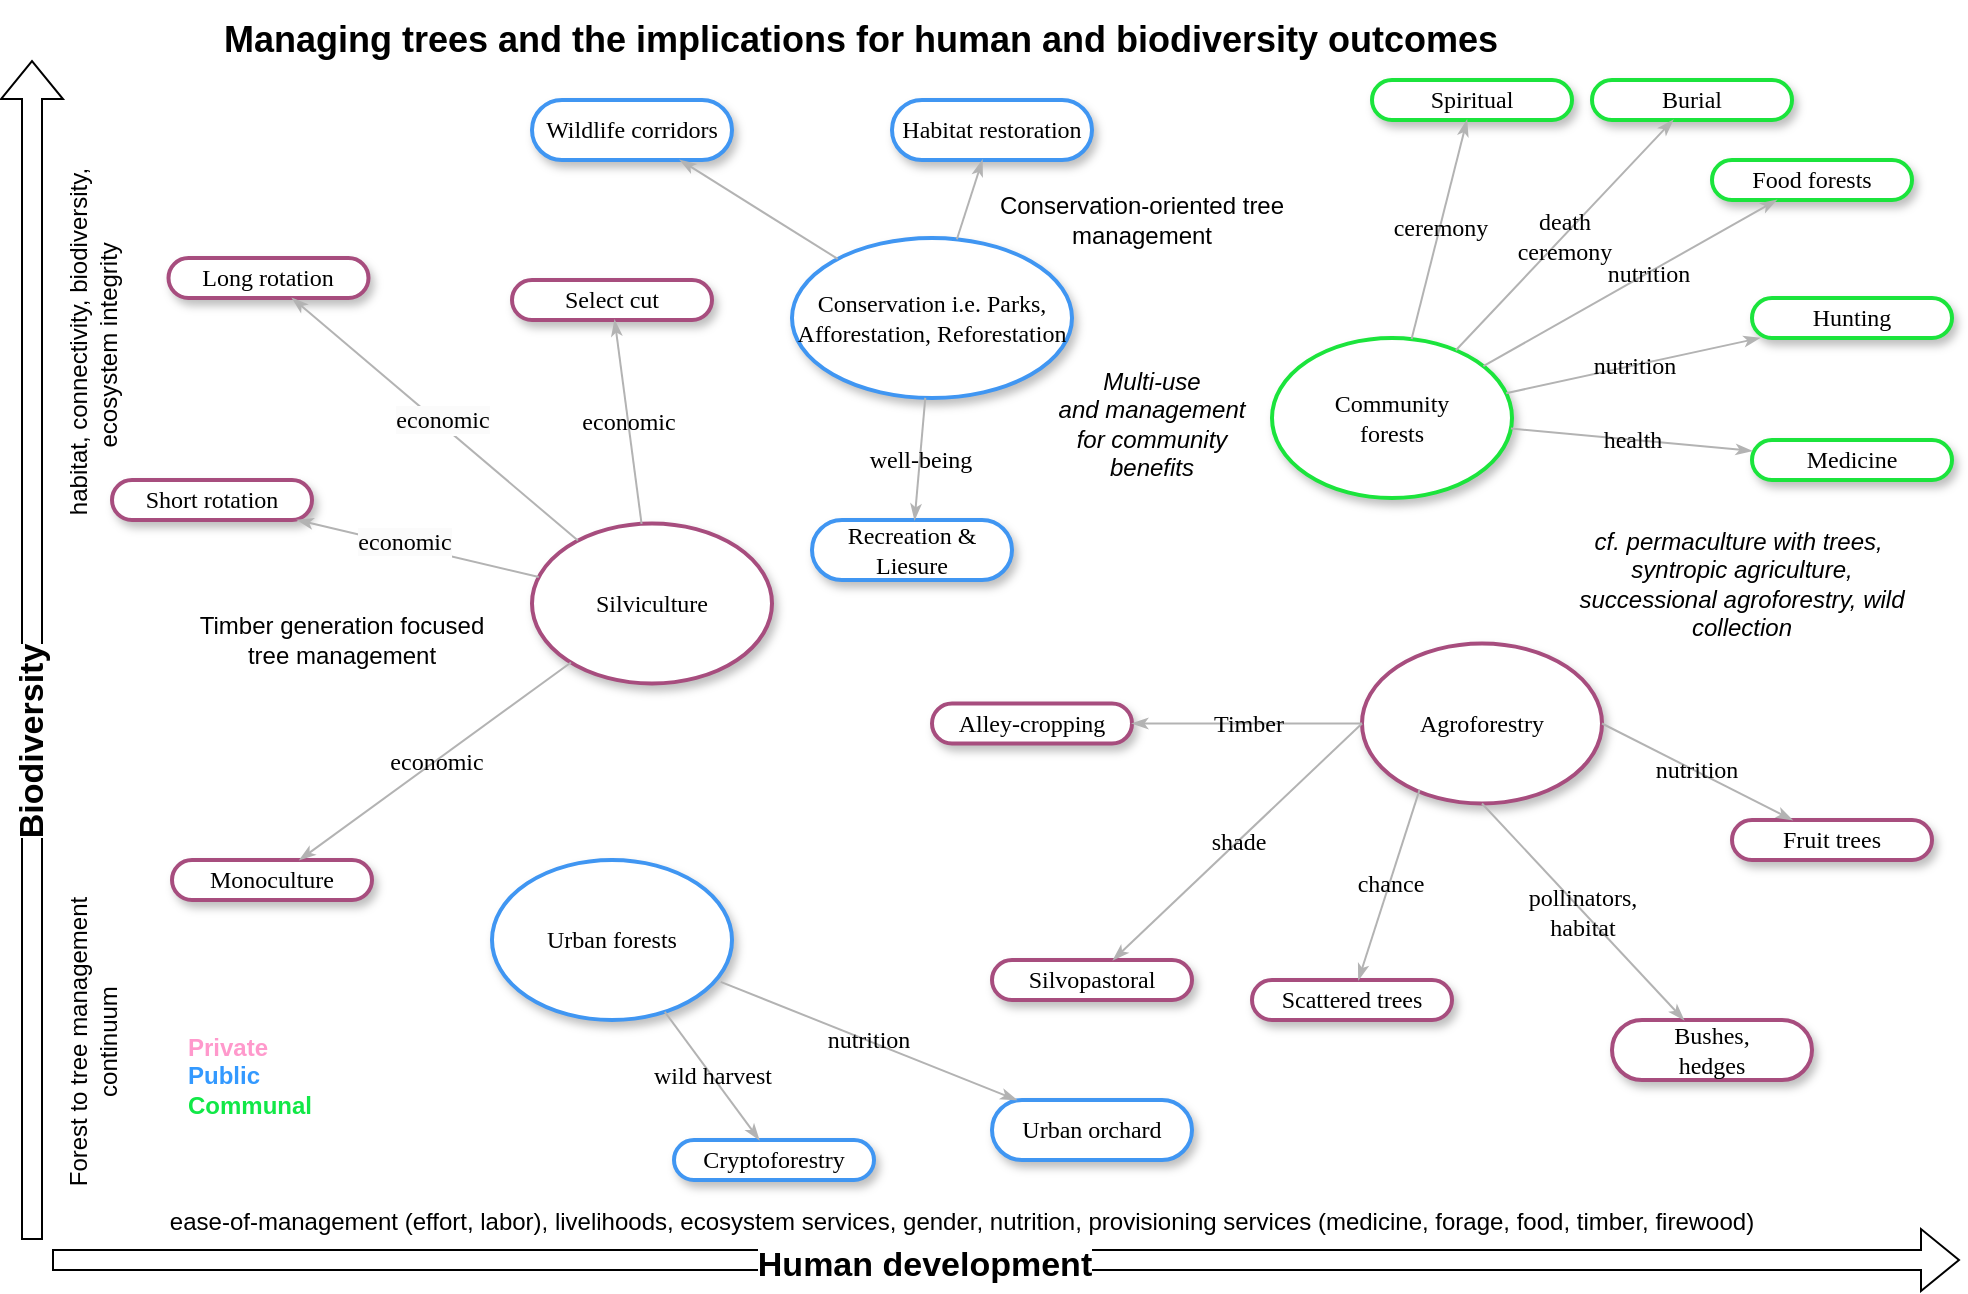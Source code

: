 <mxfile version="24.4.7" type="github">
  <diagram name="Page-1" id="ad52d381-51e7-2e0d-a935-2d0ddd2fd229">
    <mxGraphModel dx="998" dy="644" grid="1" gridSize="10" guides="1" tooltips="1" connect="1" arrows="1" fold="1" page="1" pageScale="1" pageWidth="1100" pageHeight="850" background="none" math="0" shadow="0">
      <root>
        <mxCell id="0" />
        <mxCell id="1" parent="0" />
        <mxCell id="2c924340bb9dbf6c-2" value="Silviculture" style="ellipse;whiteSpace=wrap;html=1;rounded=1;shadow=1;comic=0;labelBackgroundColor=none;strokeWidth=2;fontFamily=Verdana;fontSize=12;align=center;strokeColor=#a74d7e;" parent="1" vertex="1">
          <mxGeometry x="280" y="291.75" width="120" height="80" as="geometry" />
        </mxCell>
        <mxCell id="2c924340bb9dbf6c-3" value="Community &lt;br&gt;forests" style="ellipse;whiteSpace=wrap;html=1;rounded=1;shadow=1;comic=0;labelBackgroundColor=none;strokeWidth=2;fontFamily=Verdana;fontSize=12;align=center;strokeColor=#1be43c;" parent="1" vertex="1">
          <mxGeometry x="650" y="199" width="120" height="80" as="geometry" />
        </mxCell>
        <mxCell id="2c924340bb9dbf6c-5" value="&lt;span&gt;Agroforestry&lt;/span&gt;" style="ellipse;whiteSpace=wrap;html=1;rounded=1;shadow=1;comic=0;labelBackgroundColor=none;strokeWidth=2;fontFamily=Verdana;fontSize=12;align=center;strokeColor=#a74d7e;" parent="1" vertex="1">
          <mxGeometry x="695" y="351.75" width="120" height="80" as="geometry" />
        </mxCell>
        <mxCell id="2c924340bb9dbf6c-8" value="&lt;span&gt;Long rotation&lt;/span&gt;" style="whiteSpace=wrap;html=1;rounded=1;shadow=1;comic=0;labelBackgroundColor=none;strokeWidth=2;fontFamily=Verdana;fontSize=12;align=center;arcSize=50;strokeColor=#a74d7e;" parent="1" vertex="1">
          <mxGeometry x="98.25" y="159" width="100" height="20" as="geometry" />
        </mxCell>
        <mxCell id="2c924340bb9dbf6c-9" value="&lt;span&gt;Short rotation&lt;/span&gt;" style="whiteSpace=wrap;html=1;rounded=1;shadow=1;comic=0;labelBackgroundColor=none;strokeWidth=2;fontFamily=Verdana;fontSize=12;align=center;arcSize=50;strokeColor=#a74d7e;" parent="1" vertex="1">
          <mxGeometry x="70" y="270" width="100" height="20" as="geometry" />
        </mxCell>
        <mxCell id="2c924340bb9dbf6c-10" value="&lt;span&gt;Select cut&lt;/span&gt;" style="whiteSpace=wrap;html=1;rounded=1;shadow=1;comic=0;labelBackgroundColor=none;strokeWidth=2;fontFamily=Verdana;fontSize=12;align=center;arcSize=50;strokeColor=#a74d7e;" parent="1" vertex="1">
          <mxGeometry x="270" y="170" width="100" height="20" as="geometry" />
        </mxCell>
        <mxCell id="2c924340bb9dbf6c-11" value="&lt;span&gt;Spiritual&lt;/span&gt;" style="whiteSpace=wrap;html=1;rounded=1;shadow=1;comic=0;labelBackgroundColor=none;strokeWidth=2;fontFamily=Verdana;fontSize=12;align=center;arcSize=50;strokeColor=#1be43c;" parent="1" vertex="1">
          <mxGeometry x="700" y="70" width="100" height="20" as="geometry" />
        </mxCell>
        <mxCell id="2c924340bb9dbf6c-13" value="&lt;span&gt;Fruit trees&lt;/span&gt;" style="whiteSpace=wrap;html=1;rounded=1;shadow=1;comic=0;labelBackgroundColor=none;strokeWidth=2;fontFamily=Verdana;fontSize=12;align=center;arcSize=50;strokeColor=#a74d7e;" parent="1" vertex="1">
          <mxGeometry x="880" y="440" width="100" height="20" as="geometry" />
        </mxCell>
        <mxCell id="2c924340bb9dbf6c-14" value="&lt;span&gt;Burial&lt;/span&gt;" style="whiteSpace=wrap;html=1;rounded=1;shadow=1;comic=0;labelBackgroundColor=none;strokeWidth=2;fontFamily=Verdana;fontSize=12;align=center;arcSize=50;strokeColor=#1be43c;" parent="1" vertex="1">
          <mxGeometry x="810" y="70" width="100" height="20" as="geometry" />
        </mxCell>
        <mxCell id="2c924340bb9dbf6c-15" value="&lt;span&gt;Food forests&lt;/span&gt;" style="whiteSpace=wrap;html=1;rounded=1;shadow=1;comic=0;labelBackgroundColor=none;strokeWidth=2;fontFamily=Verdana;fontSize=12;align=center;arcSize=50;strokeColor=#1be43c;" parent="1" vertex="1">
          <mxGeometry x="870" y="110" width="100" height="20" as="geometry" />
        </mxCell>
        <mxCell id="2c924340bb9dbf6c-16" value="&lt;span&gt;Hunting&lt;/span&gt;" style="whiteSpace=wrap;html=1;rounded=1;shadow=1;comic=0;labelBackgroundColor=none;strokeWidth=2;fontFamily=Verdana;fontSize=12;align=center;arcSize=50;strokeColor=#1be43c;" parent="1" vertex="1">
          <mxGeometry x="890" y="179" width="100" height="20" as="geometry" />
        </mxCell>
        <mxCell id="2c924340bb9dbf6c-17" value="&lt;span&gt;Medicine&lt;/span&gt;" style="whiteSpace=wrap;html=1;rounded=1;shadow=1;comic=0;labelBackgroundColor=none;strokeWidth=2;fontFamily=Verdana;fontSize=12;align=center;arcSize=50;strokeColor=#1be43c;" parent="1" vertex="1">
          <mxGeometry x="890" y="250" width="100" height="20" as="geometry" />
        </mxCell>
        <mxCell id="2c924340bb9dbf6c-27" value="economic" style="edgeStyle=none;rounded=1;html=1;labelBackgroundColor=none;startArrow=none;startFill=0;startSize=5;endArrow=classicThin;endFill=1;endSize=5;jettySize=auto;orthogonalLoop=1;strokeColor=#B3B3B3;strokeWidth=1;fontFamily=Verdana;fontSize=12" parent="1" source="2c924340bb9dbf6c-2" target="2c924340bb9dbf6c-10" edge="1">
          <mxGeometry relative="1" as="geometry" />
        </mxCell>
        <mxCell id="2c924340bb9dbf6c-29" value="" style="edgeStyle=none;rounded=1;html=1;labelBackgroundColor=none;startArrow=none;startFill=0;startSize=5;endArrow=classicThin;endFill=1;endSize=5;jettySize=auto;orthogonalLoop=1;strokeColor=#B3B3B3;strokeWidth=1;fontFamily=Verdana;fontSize=12" parent="1" source="2c924340bb9dbf6c-2" target="2c924340bb9dbf6c-8" edge="1">
          <mxGeometry relative="1" as="geometry" />
        </mxCell>
        <mxCell id="wuwPYw-ojKWmZ08k9aOV-8" value="&lt;span style=&quot;font-family: Verdana; font-size: 12px; background-color: rgb(251, 251, 251);&quot;&gt;economic&lt;/span&gt;" style="edgeLabel;html=1;align=center;verticalAlign=middle;resizable=0;points=[];" parent="2c924340bb9dbf6c-29" vertex="1" connectable="0">
          <mxGeometry x="-0.034" y="-2" relative="1" as="geometry">
            <mxPoint as="offset" />
          </mxGeometry>
        </mxCell>
        <mxCell id="2c924340bb9dbf6c-30" value="" style="edgeStyle=none;rounded=1;html=1;labelBackgroundColor=none;startArrow=none;startFill=0;startSize=5;endArrow=classicThin;endFill=1;endSize=5;jettySize=auto;orthogonalLoop=1;strokeColor=#B3B3B3;strokeWidth=1;fontFamily=Verdana;fontSize=12" parent="1" source="2c924340bb9dbf6c-2" target="2c924340bb9dbf6c-9" edge="1">
          <mxGeometry relative="1" as="geometry" />
        </mxCell>
        <mxCell id="wuwPYw-ojKWmZ08k9aOV-7" value="&lt;span style=&quot;font-family: Verdana; font-size: 12px; background-color: rgb(251, 251, 251);&quot;&gt;economic&lt;/span&gt;" style="edgeLabel;html=1;align=center;verticalAlign=middle;resizable=0;points=[];" parent="2c924340bb9dbf6c-30" vertex="1" connectable="0">
          <mxGeometry x="0.117" y="-2" relative="1" as="geometry">
            <mxPoint as="offset" />
          </mxGeometry>
        </mxCell>
        <mxCell id="2c924340bb9dbf6c-37" value="nutrition" style="edgeStyle=none;rounded=1;html=1;labelBackgroundColor=none;startArrow=none;startFill=0;startSize=5;endArrow=classicThin;endFill=1;endSize=5;jettySize=auto;orthogonalLoop=1;strokeColor=#B3B3B3;strokeWidth=1;fontFamily=Verdana;fontSize=12;exitX=1;exitY=0.5;exitDx=0;exitDy=0;" parent="1" source="2c924340bb9dbf6c-5" target="2c924340bb9dbf6c-13" edge="1">
          <mxGeometry x="-0.012" relative="1" as="geometry">
            <mxPoint as="offset" />
            <mxPoint x="926.996" y="437.501" as="sourcePoint" />
          </mxGeometry>
        </mxCell>
        <mxCell id="2c924340bb9dbf6c-42" value="health" style="edgeStyle=none;rounded=1;html=1;labelBackgroundColor=none;startArrow=none;startFill=0;startSize=5;endArrow=classicThin;endFill=1;endSize=5;jettySize=auto;orthogonalLoop=1;strokeColor=#B3B3B3;strokeWidth=1;fontFamily=Verdana;fontSize=12" parent="1" source="2c924340bb9dbf6c-3" target="2c924340bb9dbf6c-17" edge="1">
          <mxGeometry relative="1" as="geometry" />
        </mxCell>
        <mxCell id="2c924340bb9dbf6c-43" value="nutrition" style="edgeStyle=none;rounded=1;html=1;labelBackgroundColor=none;startArrow=none;startFill=0;startSize=5;endArrow=classicThin;endFill=1;endSize=5;jettySize=auto;orthogonalLoop=1;strokeColor=#B3B3B3;strokeWidth=1;fontFamily=Verdana;fontSize=12" parent="1" source="2c924340bb9dbf6c-3" target="2c924340bb9dbf6c-16" edge="1">
          <mxGeometry relative="1" as="geometry" />
        </mxCell>
        <mxCell id="2c924340bb9dbf6c-44" value="nutrition" style="edgeStyle=none;rounded=1;html=1;labelBackgroundColor=none;startArrow=none;startFill=0;startSize=5;endArrow=classicThin;endFill=1;endSize=5;jettySize=auto;orthogonalLoop=1;strokeColor=#B3B3B3;strokeWidth=1;fontFamily=Verdana;fontSize=12" parent="1" source="2c924340bb9dbf6c-3" target="2c924340bb9dbf6c-15" edge="1">
          <mxGeometry x="0.124" y="-1" relative="1" as="geometry">
            <mxPoint as="offset" />
          </mxGeometry>
        </mxCell>
        <mxCell id="2c924340bb9dbf6c-45" value="death&lt;br&gt;ceremony" style="edgeStyle=none;rounded=1;html=1;labelBackgroundColor=none;startArrow=none;startFill=0;startSize=5;endArrow=classicThin;endFill=1;endSize=5;jettySize=auto;orthogonalLoop=1;strokeColor=#B3B3B3;strokeWidth=1;fontFamily=Verdana;fontSize=12" parent="1" source="2c924340bb9dbf6c-3" target="2c924340bb9dbf6c-14" edge="1">
          <mxGeometry relative="1" as="geometry" />
        </mxCell>
        <mxCell id="2c924340bb9dbf6c-46" value="ceremony" style="edgeStyle=none;rounded=1;html=1;labelBackgroundColor=none;startArrow=none;startFill=0;startSize=5;endArrow=classicThin;endFill=1;endSize=5;jettySize=auto;orthogonalLoop=1;strokeColor=#B3B3B3;strokeWidth=1;fontFamily=Verdana;fontSize=12" parent="1" source="2c924340bb9dbf6c-3" target="2c924340bb9dbf6c-11" edge="1">
          <mxGeometry x="0.012" relative="1" as="geometry">
            <mxPoint as="offset" />
          </mxGeometry>
        </mxCell>
        <mxCell id="2c924340bb9dbf6c-50" value="Yes" style="edgeStyle=none;rounded=1;html=1;labelBackgroundColor=none;startArrow=none;startFill=0;startSize=5;endArrow=classicThin;endFill=1;endSize=5;jettySize=auto;orthogonalLoop=1;strokeColor=#B3B3B3;strokeWidth=1;fontFamily=Verdana;fontSize=12" parent="1" edge="1">
          <mxGeometry x="-0.793" y="10" relative="1" as="geometry">
            <mxPoint as="offset" />
            <mxPoint x="110" y="350" as="targetPoint" />
          </mxGeometry>
        </mxCell>
        <mxCell id="2c924340bb9dbf6c-55" value="&lt;span&gt;Monoculture&lt;/span&gt;" style="whiteSpace=wrap;html=1;rounded=1;shadow=1;comic=0;labelBackgroundColor=none;strokeWidth=2;fontFamily=Verdana;fontSize=12;align=center;arcSize=50;strokeColor=#a74d7e;" parent="1" vertex="1">
          <mxGeometry x="100" y="460" width="100" height="20" as="geometry" />
        </mxCell>
        <mxCell id="2c924340bb9dbf6c-59" value="&lt;span&gt;Alley-cropping&lt;/span&gt;" style="whiteSpace=wrap;html=1;rounded=1;shadow=1;comic=0;labelBackgroundColor=none;strokeWidth=2;fontFamily=Verdana;fontSize=12;align=center;arcSize=50;strokeColor=#a74d7e;" parent="1" vertex="1">
          <mxGeometry x="480" y="381.75" width="100" height="20" as="geometry" />
        </mxCell>
        <mxCell id="2c924340bb9dbf6c-61" value="economic" style="edgeStyle=none;rounded=1;html=1;labelBackgroundColor=none;startArrow=none;startFill=0;startSize=5;endArrow=classicThin;endFill=1;endSize=5;jettySize=auto;orthogonalLoop=1;strokeColor=#B3B3B3;strokeWidth=1;fontFamily=Verdana;fontSize=12" parent="1" source="2c924340bb9dbf6c-2" target="2c924340bb9dbf6c-55" edge="1">
          <mxGeometry relative="1" as="geometry" />
        </mxCell>
        <mxCell id="2c924340bb9dbf6c-65" value="trees" style="edgeStyle=none;rounded=1;html=1;labelBackgroundColor=none;startArrow=none;startFill=0;startSize=5;endArrow=classicThin;endFill=1;endSize=5;jettySize=auto;orthogonalLoop=1;strokeColor=#B3B3B3;strokeWidth=1;fontFamily=Verdana;fontSize=12" parent="1" edge="1">
          <mxGeometry relative="1" as="geometry">
            <mxPoint x="820" y="340" as="sourcePoint" />
          </mxGeometry>
        </mxCell>
        <mxCell id="2c924340bb9dbf6c-68" value="&lt;span&gt;Silvopastoral&lt;/span&gt;" style="whiteSpace=wrap;html=1;rounded=1;shadow=1;comic=0;labelBackgroundColor=none;strokeWidth=2;fontFamily=Verdana;fontSize=12;align=center;arcSize=50;strokeColor=#a74d7e;" parent="1" vertex="1">
          <mxGeometry x="510" y="510" width="100" height="20" as="geometry" />
        </mxCell>
        <mxCell id="2c924340bb9dbf6c-70" value="&lt;span&gt;Scattered trees&lt;/span&gt;" style="whiteSpace=wrap;html=1;rounded=1;shadow=1;comic=0;labelBackgroundColor=none;strokeWidth=2;fontFamily=Verdana;fontSize=12;align=center;arcSize=50;strokeColor=#a74d7e;" parent="1" vertex="1">
          <mxGeometry x="640" y="520" width="100" height="20" as="geometry" />
        </mxCell>
        <mxCell id="2c924340bb9dbf6c-72" value="chance" style="edgeStyle=none;rounded=1;html=1;labelBackgroundColor=none;startArrow=none;startFill=0;startSize=5;endArrow=classicThin;endFill=1;endSize=5;jettySize=auto;orthogonalLoop=1;strokeColor=#B3B3B3;strokeWidth=1;fontFamily=Verdana;fontSize=12;exitX=0.24;exitY=0.913;exitDx=0;exitDy=0;exitPerimeter=0;" parent="1" source="2c924340bb9dbf6c-5" target="2c924340bb9dbf6c-70" edge="1">
          <mxGeometry relative="1" as="geometry">
            <mxPoint x="584.549" y="548.349" as="sourcePoint" />
          </mxGeometry>
        </mxCell>
        <mxCell id="2c924340bb9dbf6c-74" value="shade" style="edgeStyle=none;rounded=1;html=1;labelBackgroundColor=none;startArrow=none;startFill=0;startSize=5;endArrow=classicThin;endFill=1;endSize=5;jettySize=auto;orthogonalLoop=1;strokeColor=#B3B3B3;strokeWidth=1;fontFamily=Verdana;fontSize=12;exitX=0;exitY=0.5;exitDx=0;exitDy=0;" parent="1" source="2c924340bb9dbf6c-5" target="2c924340bb9dbf6c-68" edge="1">
          <mxGeometry relative="1" as="geometry">
            <mxPoint x="598.302" y="538.354" as="sourcePoint" />
          </mxGeometry>
        </mxCell>
        <mxCell id="2c924340bb9dbf6c-78" value="Timber" style="edgeStyle=none;rounded=1;html=1;labelBackgroundColor=none;startArrow=none;startFill=0;startSize=5;endArrow=classicThin;endFill=1;endSize=5;jettySize=auto;orthogonalLoop=1;strokeColor=#B3B3B3;strokeWidth=1;fontFamily=Verdana;fontSize=12;exitX=0;exitY=0.5;exitDx=0;exitDy=0;" parent="1" source="2c924340bb9dbf6c-5" target="2c924340bb9dbf6c-59" edge="1">
          <mxGeometry relative="1" as="geometry">
            <mxPoint x="740" y="370" as="sourcePoint" />
          </mxGeometry>
        </mxCell>
        <mxCell id="zUpzmHAXkHMhplHrmujM-2" value="" style="shape=flexArrow;endArrow=classic;html=1;rounded=0;fontSize=18;" parent="1" edge="1">
          <mxGeometry width="50" height="50" relative="1" as="geometry">
            <mxPoint x="30" y="650" as="sourcePoint" />
            <mxPoint x="30" y="60" as="targetPoint" />
          </mxGeometry>
        </mxCell>
        <mxCell id="zUpzmHAXkHMhplHrmujM-4" value="&lt;font style=&quot;font-size: 17px;&quot;&gt;Biodiversity&lt;/font&gt;" style="edgeLabel;html=1;align=center;verticalAlign=middle;resizable=0;points=[];rotation=-90;fontStyle=1" parent="zUpzmHAXkHMhplHrmujM-2" vertex="1" connectable="0">
          <mxGeometry x="-0.156" relative="1" as="geometry">
            <mxPoint as="offset" />
          </mxGeometry>
        </mxCell>
        <mxCell id="zUpzmHAXkHMhplHrmujM-3" value="" style="shape=flexArrow;endArrow=classic;html=1;rounded=0;" parent="1" edge="1">
          <mxGeometry width="50" height="50" relative="1" as="geometry">
            <mxPoint x="40" y="660" as="sourcePoint" />
            <mxPoint x="994" y="660" as="targetPoint" />
          </mxGeometry>
        </mxCell>
        <mxCell id="zUpzmHAXkHMhplHrmujM-5" value="&lt;span&gt;&lt;font style=&quot;font-size: 17px;&quot;&gt;Human development&lt;/font&gt;&lt;/span&gt;" style="edgeLabel;html=1;align=center;verticalAlign=middle;resizable=0;points=[];fontStyle=1" parent="zUpzmHAXkHMhplHrmujM-3" vertex="1" connectable="0">
          <mxGeometry x="-0.086" y="-2" relative="1" as="geometry">
            <mxPoint y="1" as="offset" />
          </mxGeometry>
        </mxCell>
        <mxCell id="04DD3Ct90BNEKzkZGaE_-2" value="&lt;span&gt;Bushes, &lt;br&gt;hedges&lt;/span&gt;" style="whiteSpace=wrap;html=1;rounded=1;shadow=1;comic=0;labelBackgroundColor=none;strokeWidth=2;fontFamily=Verdana;fontSize=12;align=center;arcSize=50;strokeColor=#a74d7e;" parent="1" vertex="1">
          <mxGeometry x="820" y="540" width="100" height="30" as="geometry" />
        </mxCell>
        <mxCell id="04DD3Ct90BNEKzkZGaE_-3" value="pollinators, &lt;br&gt;habitat" style="edgeStyle=none;rounded=1;html=1;labelBackgroundColor=none;startArrow=none;startFill=0;startSize=5;endArrow=classicThin;endFill=1;endSize=5;jettySize=auto;orthogonalLoop=1;strokeColor=#B3B3B3;strokeWidth=1;fontFamily=Verdana;fontSize=12;exitX=0.5;exitY=1;exitDx=0;exitDy=0;" parent="1" source="2c924340bb9dbf6c-5" target="04DD3Ct90BNEKzkZGaE_-2" edge="1">
          <mxGeometry x="-0.002" relative="1" as="geometry">
            <mxPoint x="696.96" y="537.04" as="sourcePoint" />
            <mxPoint as="offset" />
          </mxGeometry>
        </mxCell>
        <mxCell id="VTU-Ny0mh2Q2PfWyq8oL-15" value="Multi-use&lt;br&gt;and management&lt;br&gt;for community benefits" style="text;html=1;strokeColor=none;fillColor=none;align=center;verticalAlign=middle;whiteSpace=wrap;rounded=0;fontStyle=2" parent="1" vertex="1">
          <mxGeometry x="530" y="211.5" width="120" height="60" as="geometry" />
        </mxCell>
        <mxCell id="aU5DKYf4XFUTPq88nrZZ-6" value="&lt;b&gt;&lt;font style=&quot;font-size: 18px;&quot;&gt;Managing trees and the implications for human and biodiversity outcomes&lt;/font&gt;&lt;/b&gt;" style="text;html=1;align=center;verticalAlign=middle;resizable=0;points=[];autosize=1;strokeColor=none;fillColor=none;" parent="1" vertex="1">
          <mxGeometry x="114" y="30" width="660" height="40" as="geometry" />
        </mxCell>
        <mxCell id="aU5DKYf4XFUTPq88nrZZ-7" value="&lt;span&gt;Urban forests&lt;/span&gt;" style="ellipse;whiteSpace=wrap;html=1;rounded=1;shadow=1;comic=0;labelBackgroundColor=none;strokeWidth=2;fontFamily=Verdana;fontSize=12;align=center;strokeColor=#4096f2;" parent="1" vertex="1">
          <mxGeometry x="260" y="460" width="120" height="80" as="geometry" />
        </mxCell>
        <mxCell id="aU5DKYf4XFUTPq88nrZZ-9" value="&lt;span&gt;Cryptoforestry&lt;/span&gt;" style="whiteSpace=wrap;html=1;rounded=1;shadow=1;comic=0;labelBackgroundColor=none;strokeWidth=2;fontFamily=Verdana;fontSize=12;align=center;arcSize=50;strokeColor=#4096f2;" parent="1" vertex="1">
          <mxGeometry x="351" y="600" width="100" height="20" as="geometry" />
        </mxCell>
        <mxCell id="aU5DKYf4XFUTPq88nrZZ-10" value="wild harvest" style="edgeStyle=none;rounded=1;html=1;labelBackgroundColor=none;startArrow=none;startFill=0;startSize=5;endArrow=classicThin;endFill=1;endSize=5;jettySize=auto;orthogonalLoop=1;strokeColor=#B3B3B3;strokeWidth=1;fontFamily=Verdana;fontSize=12;" parent="1" source="aU5DKYf4XFUTPq88nrZZ-7" target="aU5DKYf4XFUTPq88nrZZ-9" edge="1">
          <mxGeometry relative="1" as="geometry">
            <mxPoint x="302" y="300" as="sourcePoint" />
          </mxGeometry>
        </mxCell>
        <mxCell id="aU5DKYf4XFUTPq88nrZZ-11" value="&lt;span&gt;Urban orchard&lt;/span&gt;" style="whiteSpace=wrap;html=1;rounded=1;shadow=1;comic=0;labelBackgroundColor=none;strokeWidth=2;fontFamily=Verdana;fontSize=12;align=center;arcSize=50;strokeColor=#4096f2;" parent="1" vertex="1">
          <mxGeometry x="510" y="580" width="100" height="30" as="geometry" />
        </mxCell>
        <mxCell id="aU5DKYf4XFUTPq88nrZZ-12" value="nutrition" style="edgeStyle=none;rounded=1;html=1;labelBackgroundColor=none;startArrow=none;startFill=0;startSize=5;endArrow=classicThin;endFill=1;endSize=5;jettySize=auto;orthogonalLoop=1;strokeColor=#B3B3B3;strokeWidth=1;fontFamily=Verdana;fontSize=12;exitX=0.953;exitY=0.762;exitDx=0;exitDy=0;exitPerimeter=0;" parent="1" source="aU5DKYf4XFUTPq88nrZZ-7" target="aU5DKYf4XFUTPq88nrZZ-11" edge="1">
          <mxGeometry x="-0.0" relative="1" as="geometry">
            <mxPoint x="210" y="490" as="sourcePoint" />
            <mxPoint as="offset" />
          </mxGeometry>
        </mxCell>
        <mxCell id="aU5DKYf4XFUTPq88nrZZ-17" value="Timber generation focused tree management" style="text;html=1;strokeColor=none;fillColor=none;align=center;verticalAlign=middle;whiteSpace=wrap;rounded=0;" parent="1" vertex="1">
          <mxGeometry x="110" y="320" width="150" height="60" as="geometry" />
        </mxCell>
        <mxCell id="aU5DKYf4XFUTPq88nrZZ-18" value="Forest to tree management continuum" style="text;html=1;strokeColor=none;fillColor=none;align=center;verticalAlign=middle;whiteSpace=wrap;rounded=0;rotation=-90;" parent="1" vertex="1">
          <mxGeometry x="-15.87" y="540" width="151.75" height="21.5" as="geometry" />
        </mxCell>
        <mxCell id="wuwPYw-ojKWmZ08k9aOV-1" value="Conservation i.e. Parks, Afforestation, Reforestation" style="ellipse;whiteSpace=wrap;html=1;rounded=1;shadow=1;comic=0;labelBackgroundColor=none;strokeWidth=2;fontFamily=Verdana;fontSize=12;align=center;strokeColor=#4096f2;" parent="1" vertex="1">
          <mxGeometry x="410" y="149" width="140" height="80" as="geometry" />
        </mxCell>
        <mxCell id="wuwPYw-ojKWmZ08k9aOV-2" value="&lt;span&gt;Wildlife corridors&lt;/span&gt;" style="whiteSpace=wrap;html=1;rounded=1;shadow=1;comic=0;labelBackgroundColor=none;strokeWidth=2;fontFamily=Verdana;fontSize=12;align=center;arcSize=50;strokeColor=#4096f2;" parent="1" vertex="1">
          <mxGeometry x="280" y="80" width="100" height="30" as="geometry" />
        </mxCell>
        <mxCell id="wuwPYw-ojKWmZ08k9aOV-3" value="" style="edgeStyle=none;rounded=1;html=1;labelBackgroundColor=none;startArrow=none;startFill=0;startSize=5;endArrow=classicThin;endFill=1;endSize=5;jettySize=auto;orthogonalLoop=1;strokeColor=#B3B3B3;strokeWidth=1;fontFamily=Verdana;fontSize=12" parent="1" source="wuwPYw-ojKWmZ08k9aOV-1" target="wuwPYw-ojKWmZ08k9aOV-2" edge="1">
          <mxGeometry x="0.012" relative="1" as="geometry">
            <mxPoint as="offset" />
            <mxPoint x="635" y="210" as="sourcePoint" />
          </mxGeometry>
        </mxCell>
        <mxCell id="wuwPYw-ojKWmZ08k9aOV-4" value="ease-of-management (effort, labor), livelihoods, ecosystem services, gender, nutrition, provisioning services (medicine, forage, food, timber, firewood)" style="text;html=1;strokeColor=none;fillColor=none;align=center;verticalAlign=middle;whiteSpace=wrap;rounded=0;rotation=0;" parent="1" vertex="1">
          <mxGeometry x="60" y="630" width="870" height="21.5" as="geometry" />
        </mxCell>
        <mxCell id="wuwPYw-ojKWmZ08k9aOV-5" value="&lt;span&gt;Recreation &amp;amp; Liesure&lt;/span&gt;" style="whiteSpace=wrap;html=1;rounded=1;shadow=1;comic=0;labelBackgroundColor=none;strokeWidth=2;fontFamily=Verdana;fontSize=12;align=center;arcSize=50;strokeColor=#4096f2;" parent="1" vertex="1">
          <mxGeometry x="420" y="290" width="100" height="30" as="geometry" />
        </mxCell>
        <mxCell id="wuwPYw-ojKWmZ08k9aOV-6" value="well-being" style="edgeStyle=none;rounded=1;html=1;labelBackgroundColor=none;startArrow=none;startFill=0;startSize=5;endArrow=classicThin;endFill=1;endSize=5;jettySize=auto;orthogonalLoop=1;strokeColor=#B3B3B3;strokeWidth=1;fontFamily=Verdana;fontSize=12" parent="1" source="wuwPYw-ojKWmZ08k9aOV-1" target="wuwPYw-ojKWmZ08k9aOV-5" edge="1">
          <mxGeometry x="0.012" relative="1" as="geometry">
            <mxPoint as="offset" />
            <mxPoint x="590" y="140" as="sourcePoint" />
          </mxGeometry>
        </mxCell>
        <mxCell id="wuwPYw-ojKWmZ08k9aOV-9" value="Conservation-oriented tree management" style="text;html=1;strokeColor=none;fillColor=none;align=center;verticalAlign=middle;whiteSpace=wrap;rounded=0;" parent="1" vertex="1">
          <mxGeometry x="510" y="110" width="150" height="60" as="geometry" />
        </mxCell>
        <mxCell id="wuwPYw-ojKWmZ08k9aOV-14" value="habitat, connectivity, biodiversity, ecosystem integrity&amp;nbsp;" style="text;html=1;strokeColor=none;fillColor=none;align=center;verticalAlign=middle;whiteSpace=wrap;rounded=0;rotation=-90;" parent="1" vertex="1">
          <mxGeometry x="-30" y="190" width="180" height="21.5" as="geometry" />
        </mxCell>
        <mxCell id="Ea0G0bBxaTS6QnoleUmn-3" value="Habitat restoration" style="whiteSpace=wrap;html=1;rounded=1;shadow=1;comic=0;labelBackgroundColor=none;strokeWidth=2;fontFamily=Verdana;fontSize=12;align=center;arcSize=50;strokeColor=#4096f2;" parent="1" vertex="1">
          <mxGeometry x="460" y="80" width="100" height="30" as="geometry" />
        </mxCell>
        <mxCell id="Ea0G0bBxaTS6QnoleUmn-4" value="" style="edgeStyle=none;rounded=1;html=1;labelBackgroundColor=none;startArrow=none;startFill=0;startSize=5;endArrow=classicThin;endFill=1;endSize=5;jettySize=auto;orthogonalLoop=1;strokeColor=#B3B3B3;strokeWidth=1;fontFamily=Verdana;fontSize=12;" parent="1" source="wuwPYw-ojKWmZ08k9aOV-1" target="Ea0G0bBxaTS6QnoleUmn-3" edge="1">
          <mxGeometry x="0.012" relative="1" as="geometry">
            <mxPoint as="offset" />
            <mxPoint x="550" y="351.75" as="sourcePoint" />
          </mxGeometry>
        </mxCell>
        <mxCell id="8Aqfr9fjewjbyWps3KVN-1" value="&lt;font color=&quot;#ff99cc&quot;&gt;Private&lt;/font&gt;&lt;div&gt;&lt;font color=&quot;#3399ff&quot;&gt;Public&lt;/font&gt;&lt;br&gt;&lt;font color=&quot;#11e847&quot;&gt;Communal&lt;/font&gt;&lt;/div&gt;" style="text;whiteSpace=wrap;html=1;fontStyle=1" vertex="1" parent="1">
          <mxGeometry x="105.75" y="540" width="85" height="40" as="geometry" />
        </mxCell>
        <mxCell id="8Aqfr9fjewjbyWps3KVN-2" value="cf. permaculture with trees,&amp;nbsp;&lt;br&gt;syntropic agriculture, successional agroforestry, wild collection" style="text;html=1;strokeColor=none;fillColor=none;align=center;verticalAlign=middle;whiteSpace=wrap;rounded=0;fontStyle=2" vertex="1" parent="1">
          <mxGeometry x="800" y="291.75" width="170" height="60" as="geometry" />
        </mxCell>
      </root>
    </mxGraphModel>
  </diagram>
</mxfile>
